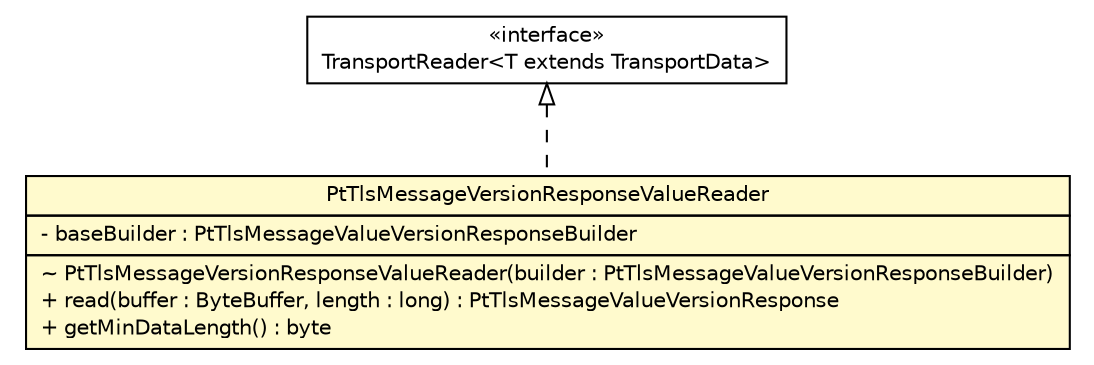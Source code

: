 #!/usr/local/bin/dot
#
# Class diagram 
# Generated by UMLGraph version R5_6 (http://www.umlgraph.org/)
#

digraph G {
	edge [fontname="Helvetica",fontsize=10,labelfontname="Helvetica",labelfontsize=10];
	node [fontname="Helvetica",fontsize=10,shape=plaintext];
	nodesep=0.25;
	ranksep=0.5;
	// de.hsbremen.tc.tnc.message.t.serialize.bytebuffer.TransportReader<T extends de.hsbremen.tc.tnc.message.t.TransportData>
	c154445 [label=<<table title="de.hsbremen.tc.tnc.message.t.serialize.bytebuffer.TransportReader" border="0" cellborder="1" cellspacing="0" cellpadding="2" port="p" href="../../../../../../../de/hsbremen/tc/tnc/message/t/serialize/bytebuffer/TransportReader.html">
		<tr><td><table border="0" cellspacing="0" cellpadding="1">
<tr><td align="center" balign="center"> &#171;interface&#187; </td></tr>
<tr><td align="center" balign="center"> TransportReader&lt;T extends TransportData&gt; </td></tr>
		</table></td></tr>
		</table>>, URL="../../../../../../../de/hsbremen/tc/tnc/message/t/serialize/bytebuffer/TransportReader.html", fontname="Helvetica", fontcolor="black", fontsize=10.0];
	// org.ietf.nea.pt.serialize.reader.bytebuffer.PtTlsMessageVersionResponseValueReader
	c154487 [label=<<table title="org.ietf.nea.pt.serialize.reader.bytebuffer.PtTlsMessageVersionResponseValueReader" border="0" cellborder="1" cellspacing="0" cellpadding="2" port="p" bgcolor="lemonChiffon" href="./PtTlsMessageVersionResponseValueReader.html">
		<tr><td><table border="0" cellspacing="0" cellpadding="1">
<tr><td align="center" balign="center"> PtTlsMessageVersionResponseValueReader </td></tr>
		</table></td></tr>
		<tr><td><table border="0" cellspacing="0" cellpadding="1">
<tr><td align="left" balign="left"> - baseBuilder : PtTlsMessageValueVersionResponseBuilder </td></tr>
		</table></td></tr>
		<tr><td><table border="0" cellspacing="0" cellpadding="1">
<tr><td align="left" balign="left"> ~ PtTlsMessageVersionResponseValueReader(builder : PtTlsMessageValueVersionResponseBuilder) </td></tr>
<tr><td align="left" balign="left"> + read(buffer : ByteBuffer, length : long) : PtTlsMessageValueVersionResponse </td></tr>
<tr><td align="left" balign="left"> + getMinDataLength() : byte </td></tr>
		</table></td></tr>
		</table>>, URL="./PtTlsMessageVersionResponseValueReader.html", fontname="Helvetica", fontcolor="black", fontsize=10.0];
	//org.ietf.nea.pt.serialize.reader.bytebuffer.PtTlsMessageVersionResponseValueReader implements de.hsbremen.tc.tnc.message.t.serialize.bytebuffer.TransportReader<T extends de.hsbremen.tc.tnc.message.t.TransportData>
	c154445:p -> c154487:p [dir=back,arrowtail=empty,style=dashed];
}

